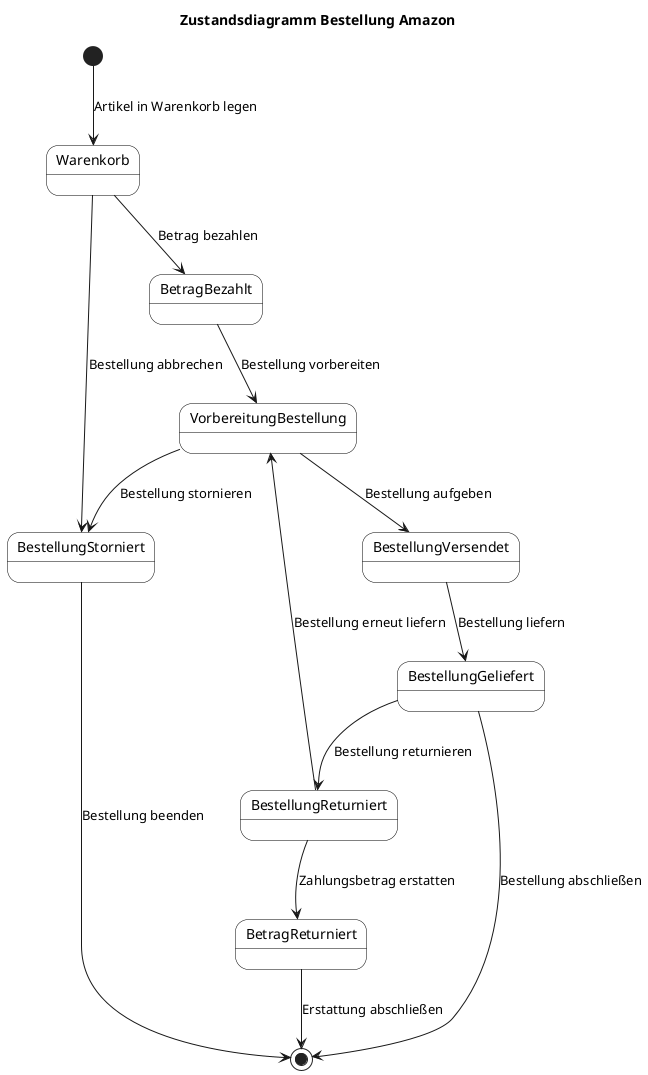 @startuml Zustandsdiagramm Amazon
skinparam state {
  StartColor Black
  EndColor Black
  BackgroundColor White
  BorderColor Black
}

title Zustandsdiagramm Bestellung Amazon

[*] --> Warenkorb: Artikel in Warenkorb legen
Warenkorb --> BetragBezahlt: Betrag bezahlen
BetragBezahlt --> VorbereitungBestellung: Bestellung vorbereiten
VorbereitungBestellung --> BestellungVersendet: Bestellung aufgeben
BestellungVersendet --> BestellungGeliefert: Bestellung liefern
BestellungGeliefert --> [*]: Bestellung abschließen

Warenkorb --> BestellungStorniert: Bestellung abbrechen
VorbereitungBestellung --> BestellungStorniert: Bestellung stornieren
BestellungStorniert --> [*]: Bestellung beenden
BestellungGeliefert --> BestellungReturniert: Bestellung returnieren
BestellungReturniert --> VorbereitungBestellung: Bestellung erneut liefern
BetragReturniert --> [*]: Erstattung abschließen
BestellungReturniert --> BetragReturniert: Zahlungsbetrag erstatten

@enduml
